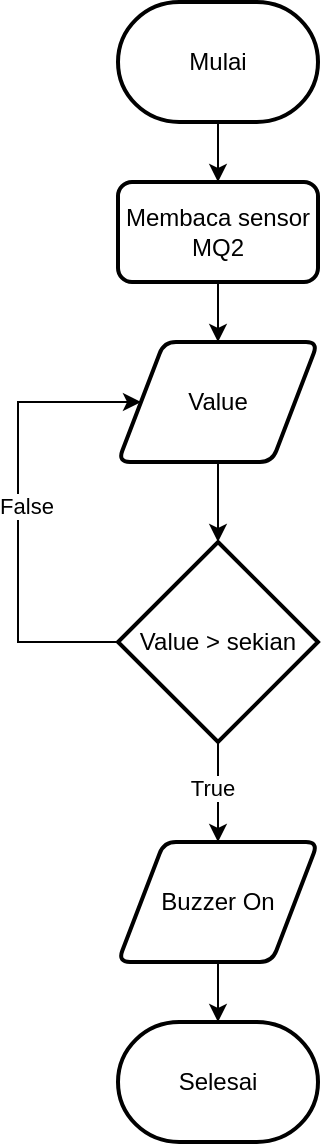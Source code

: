 <mxfile version="22.0.8" type="github">
  <diagram name="Page-1" id="vZyTeamasRuwzelAYNXd">
    <mxGraphModel dx="1050" dy="574" grid="1" gridSize="10" guides="1" tooltips="1" connect="1" arrows="1" fold="1" page="1" pageScale="1" pageWidth="300" pageHeight="700" math="0" shadow="0">
      <root>
        <mxCell id="0" />
        <mxCell id="1" parent="0" />
        <mxCell id="a85we8KP3-PRcMrZMsO2-3" style="edgeStyle=orthogonalEdgeStyle;rounded=0;orthogonalLoop=1;jettySize=auto;html=1;exitX=0.5;exitY=1;exitDx=0;exitDy=0;exitPerimeter=0;entryX=0.5;entryY=0;entryDx=0;entryDy=0;" edge="1" parent="1" source="a85we8KP3-PRcMrZMsO2-1" target="a85we8KP3-PRcMrZMsO2-2">
          <mxGeometry relative="1" as="geometry" />
        </mxCell>
        <mxCell id="a85we8KP3-PRcMrZMsO2-1" value="Mulai" style="strokeWidth=2;html=1;shape=mxgraph.flowchart.terminator;whiteSpace=wrap;" vertex="1" parent="1">
          <mxGeometry x="100" y="70" width="100" height="60" as="geometry" />
        </mxCell>
        <mxCell id="a85we8KP3-PRcMrZMsO2-5" style="edgeStyle=orthogonalEdgeStyle;rounded=0;orthogonalLoop=1;jettySize=auto;html=1;exitX=0.5;exitY=1;exitDx=0;exitDy=0;entryX=0.5;entryY=0;entryDx=0;entryDy=0;" edge="1" parent="1" source="a85we8KP3-PRcMrZMsO2-2" target="a85we8KP3-PRcMrZMsO2-4">
          <mxGeometry relative="1" as="geometry" />
        </mxCell>
        <mxCell id="a85we8KP3-PRcMrZMsO2-2" value="Membaca sensor MQ2" style="rounded=1;whiteSpace=wrap;html=1;absoluteArcSize=1;arcSize=14;strokeWidth=2;" vertex="1" parent="1">
          <mxGeometry x="100" y="160" width="100" height="50" as="geometry" />
        </mxCell>
        <mxCell id="a85we8KP3-PRcMrZMsO2-4" value="Value" style="shape=parallelogram;html=1;strokeWidth=2;perimeter=parallelogramPerimeter;whiteSpace=wrap;rounded=1;arcSize=12;size=0.23;" vertex="1" parent="1">
          <mxGeometry x="100" y="240" width="100" height="60" as="geometry" />
        </mxCell>
        <mxCell id="a85we8KP3-PRcMrZMsO2-8" style="edgeStyle=orthogonalEdgeStyle;rounded=0;orthogonalLoop=1;jettySize=auto;html=1;exitX=0;exitY=0.5;exitDx=0;exitDy=0;exitPerimeter=0;entryX=0;entryY=0.5;entryDx=0;entryDy=0;" edge="1" parent="1" source="a85we8KP3-PRcMrZMsO2-6" target="a85we8KP3-PRcMrZMsO2-4">
          <mxGeometry relative="1" as="geometry">
            <Array as="points">
              <mxPoint x="50" y="390" />
              <mxPoint x="50" y="270" />
            </Array>
          </mxGeometry>
        </mxCell>
        <mxCell id="a85we8KP3-PRcMrZMsO2-14" value="False" style="edgeLabel;html=1;align=center;verticalAlign=middle;resizable=0;points=[];" vertex="1" connectable="0" parent="a85we8KP3-PRcMrZMsO2-8">
          <mxGeometry x="0.021" y="-4" relative="1" as="geometry">
            <mxPoint as="offset" />
          </mxGeometry>
        </mxCell>
        <mxCell id="a85we8KP3-PRcMrZMsO2-9" style="edgeStyle=orthogonalEdgeStyle;rounded=0;orthogonalLoop=1;jettySize=auto;html=1;exitX=0.5;exitY=1;exitDx=0;exitDy=0;exitPerimeter=0;entryX=0.5;entryY=0;entryDx=0;entryDy=0;" edge="1" parent="1" source="a85we8KP3-PRcMrZMsO2-6" target="a85we8KP3-PRcMrZMsO2-7">
          <mxGeometry relative="1" as="geometry" />
        </mxCell>
        <mxCell id="a85we8KP3-PRcMrZMsO2-13" value="True" style="edgeLabel;html=1;align=center;verticalAlign=middle;resizable=0;points=[];" vertex="1" connectable="0" parent="a85we8KP3-PRcMrZMsO2-9">
          <mxGeometry x="-0.088" y="-3" relative="1" as="geometry">
            <mxPoint as="offset" />
          </mxGeometry>
        </mxCell>
        <mxCell id="a85we8KP3-PRcMrZMsO2-6" value="Value &amp;gt; sekian" style="strokeWidth=2;html=1;shape=mxgraph.flowchart.decision;whiteSpace=wrap;" vertex="1" parent="1">
          <mxGeometry x="100" y="340" width="100" height="100" as="geometry" />
        </mxCell>
        <mxCell id="a85we8KP3-PRcMrZMsO2-7" value="Buzzer On" style="shape=parallelogram;html=1;strokeWidth=2;perimeter=parallelogramPerimeter;whiteSpace=wrap;rounded=1;arcSize=12;size=0.23;" vertex="1" parent="1">
          <mxGeometry x="100" y="490" width="100" height="60" as="geometry" />
        </mxCell>
        <mxCell id="a85we8KP3-PRcMrZMsO2-10" value="Selesai" style="strokeWidth=2;html=1;shape=mxgraph.flowchart.terminator;whiteSpace=wrap;" vertex="1" parent="1">
          <mxGeometry x="100" y="580" width="100" height="60" as="geometry" />
        </mxCell>
        <mxCell id="a85we8KP3-PRcMrZMsO2-11" style="edgeStyle=orthogonalEdgeStyle;rounded=0;orthogonalLoop=1;jettySize=auto;html=1;exitX=0.5;exitY=1;exitDx=0;exitDy=0;entryX=0.5;entryY=0;entryDx=0;entryDy=0;entryPerimeter=0;" edge="1" parent="1" source="a85we8KP3-PRcMrZMsO2-4" target="a85we8KP3-PRcMrZMsO2-6">
          <mxGeometry relative="1" as="geometry" />
        </mxCell>
        <mxCell id="a85we8KP3-PRcMrZMsO2-12" style="edgeStyle=orthogonalEdgeStyle;rounded=0;orthogonalLoop=1;jettySize=auto;html=1;exitX=0.5;exitY=1;exitDx=0;exitDy=0;entryX=0.5;entryY=0;entryDx=0;entryDy=0;entryPerimeter=0;" edge="1" parent="1" source="a85we8KP3-PRcMrZMsO2-7" target="a85we8KP3-PRcMrZMsO2-10">
          <mxGeometry relative="1" as="geometry" />
        </mxCell>
      </root>
    </mxGraphModel>
  </diagram>
</mxfile>
